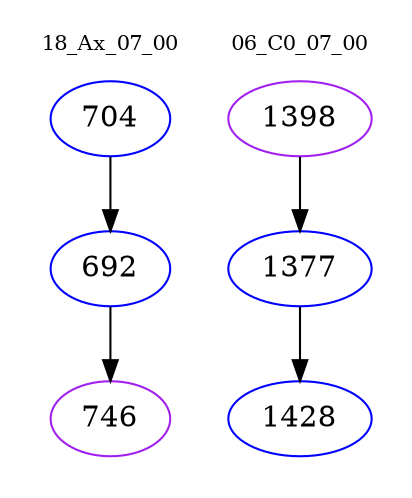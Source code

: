 digraph{
subgraph cluster_0 {
color = white
label = "18_Ax_07_00";
fontsize=10;
T0_704 [label="704", color="blue"]
T0_704 -> T0_692 [color="black"]
T0_692 [label="692", color="blue"]
T0_692 -> T0_746 [color="black"]
T0_746 [label="746", color="purple"]
}
subgraph cluster_1 {
color = white
label = "06_C0_07_00";
fontsize=10;
T1_1398 [label="1398", color="purple"]
T1_1398 -> T1_1377 [color="black"]
T1_1377 [label="1377", color="blue"]
T1_1377 -> T1_1428 [color="black"]
T1_1428 [label="1428", color="blue"]
}
}
